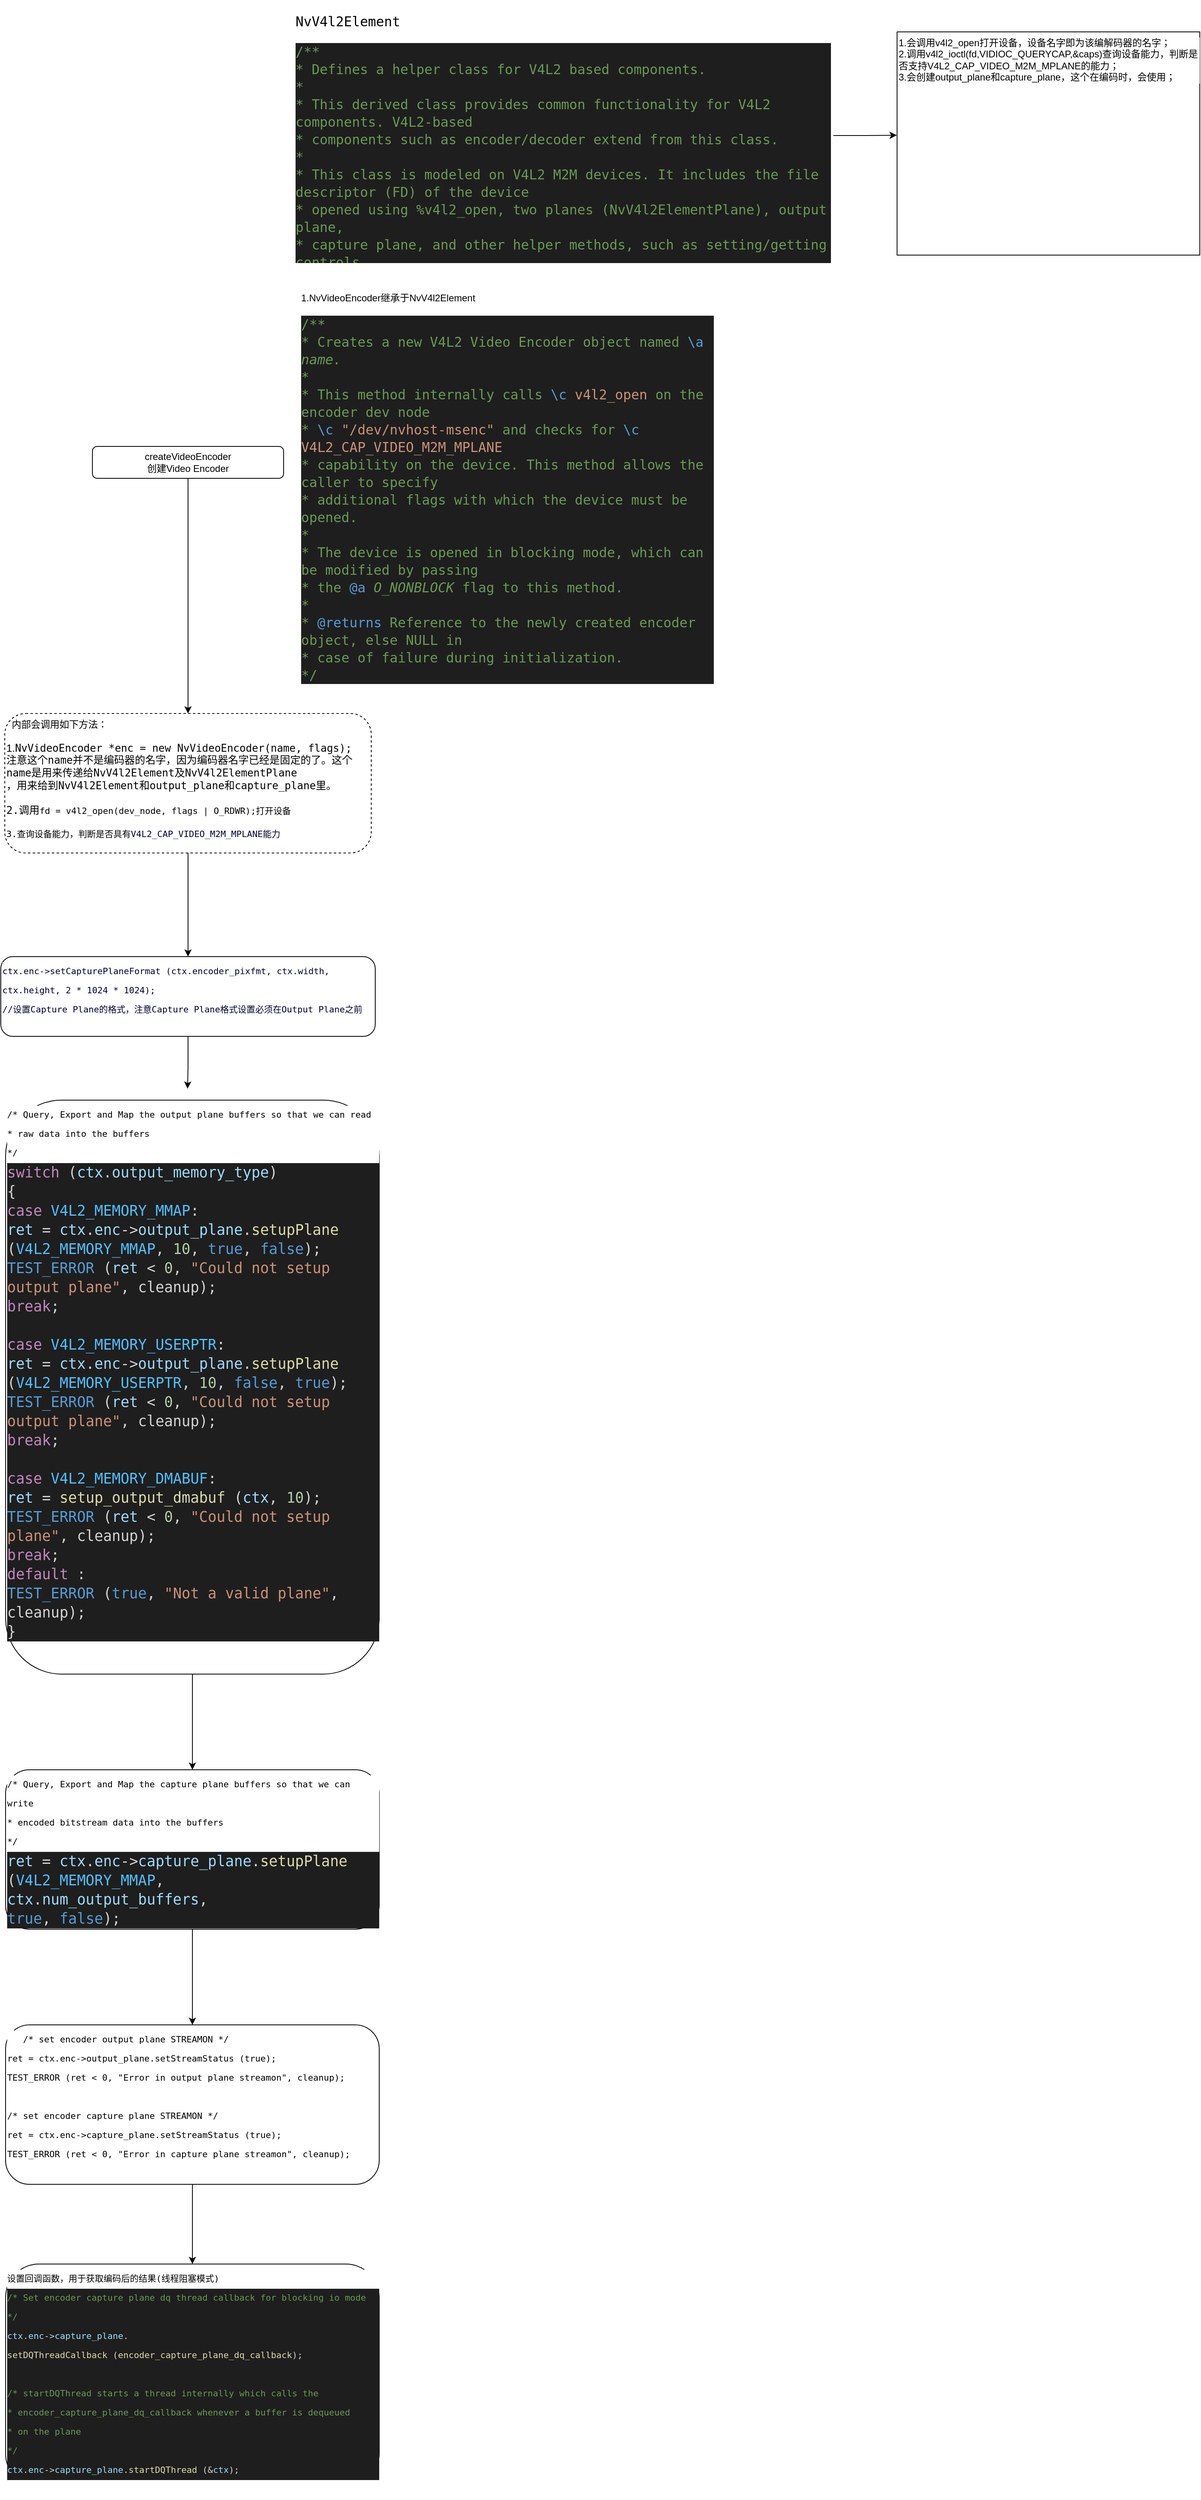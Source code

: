 <mxfile version="20.0.4" type="github">
  <diagram id="h0UbLLDwKzwc2ggPvic3" name="nvidia encode">
    <mxGraphModel dx="934" dy="1682" grid="1" gridSize="10" guides="1" tooltips="1" connect="1" arrows="1" fold="1" page="1" pageScale="1" pageWidth="827" pageHeight="1169" math="0" shadow="0">
      <root>
        <mxCell id="0" />
        <mxCell id="1" parent="0" />
        <mxCell id="C5bBJ59nCPVQjy3G_bLI-8" style="edgeStyle=orthogonalEdgeStyle;rounded=0;orthogonalLoop=1;jettySize=auto;html=1;entryX=0.5;entryY=0;entryDx=0;entryDy=0;fontSize=11;fontColor=#000000;" edge="1" parent="1" source="C5bBJ59nCPVQjy3G_bLI-1" target="C5bBJ59nCPVQjy3G_bLI-7">
          <mxGeometry relative="1" as="geometry" />
        </mxCell>
        <mxCell id="C5bBJ59nCPVQjy3G_bLI-1" value="createVideoEncoder&lt;br&gt;创建Video Encoder" style="rounded=1;whiteSpace=wrap;html=1;" vertex="1" parent="1">
          <mxGeometry x="270" y="230" width="240" height="40" as="geometry" />
        </mxCell>
        <mxCell id="C5bBJ59nCPVQjy3G_bLI-2" value="1.NvVideoEncoder继承于NvV4l2Element&lt;br&gt;&lt;br&gt;&lt;div style=&quot;color: rgb(212, 212, 212); background-color: rgb(30, 30, 30); font-family: &amp;quot;Operator Mono&amp;quot;, &amp;quot;Dank Mono&amp;quot;, &amp;quot;Fira Code Light&amp;quot;, &amp;quot;Droid Sans Mono&amp;quot;, &amp;quot;monospace&amp;quot;, monospace; font-size: 16.8px; line-height: 22px;&quot;&gt;&lt;div&gt;&lt;span style=&quot;color: #6a9955;&quot;&gt;/**&lt;/span&gt;&lt;/div&gt;&lt;div&gt;&lt;span style=&quot;color: #6a9955;&quot;&gt;     * Creates a new V4L2 Video Encoder object named &lt;/span&gt;&lt;span style=&quot;color: #569cd6;&quot;&gt;\a&lt;/span&gt;&lt;span style=&quot;color: #6a9955;&quot;&gt; &lt;/span&gt;&lt;span style=&quot;color: #6a9955;font-style: italic;&quot;&gt;name.&lt;/span&gt;&lt;/div&gt;&lt;div&gt;&lt;span style=&quot;color: #6a9955;&quot;&gt;     *&lt;/span&gt;&lt;/div&gt;&lt;div&gt;&lt;span style=&quot;color: #6a9955;&quot;&gt;     * This method internally calls &lt;/span&gt;&lt;span style=&quot;color: #569cd6;&quot;&gt;\c&lt;/span&gt;&lt;span style=&quot;color: #6a9955;&quot;&gt; &lt;/span&gt;&lt;span style=&quot;color: #ce9178;&quot;&gt;v4l2_open&lt;/span&gt;&lt;span style=&quot;color: #6a9955;&quot;&gt; on the encoder dev node&lt;/span&gt;&lt;/div&gt;&lt;div&gt;&lt;span style=&quot;color: #6a9955;&quot;&gt;     * &lt;/span&gt;&lt;span style=&quot;color: #569cd6;&quot;&gt;\c&lt;/span&gt;&lt;span style=&quot;color: #6a9955;&quot;&gt; &lt;/span&gt;&lt;span style=&quot;color: #ce9178;&quot;&gt;&quot;/dev/nvhost-msenc&quot;&lt;/span&gt;&lt;span style=&quot;color: #6a9955;&quot;&gt; and checks for &lt;/span&gt;&lt;span style=&quot;color: #569cd6;&quot;&gt;\c&lt;/span&gt;&lt;span style=&quot;color: #6a9955;&quot;&gt; &lt;/span&gt;&lt;span style=&quot;color: #ce9178;&quot;&gt;V4L2_CAP_VIDEO_M2M_MPLANE&lt;/span&gt;&lt;/div&gt;&lt;div&gt;&lt;span style=&quot;color: #6a9955;&quot;&gt;     * capability on the device. This method allows the caller to specify&lt;/span&gt;&lt;/div&gt;&lt;div&gt;&lt;span style=&quot;color: #6a9955;&quot;&gt;     * additional flags with which the device must be opened.&lt;/span&gt;&lt;/div&gt;&lt;div&gt;&lt;span style=&quot;color: #6a9955;&quot;&gt;     *&lt;/span&gt;&lt;/div&gt;&lt;div&gt;&lt;span style=&quot;color: #6a9955;&quot;&gt;     * The device is opened in blocking mode, which can be modified by passing&lt;/span&gt;&lt;/div&gt;&lt;div&gt;&lt;span style=&quot;color: #6a9955;&quot;&gt;     * the &lt;/span&gt;&lt;span style=&quot;color: #569cd6;&quot;&gt;@a&lt;/span&gt;&lt;span style=&quot;color: #6a9955;&quot;&gt; &lt;/span&gt;&lt;span style=&quot;color: #6a9955;font-style: italic;&quot;&gt;O_NONBLOCK&lt;/span&gt;&lt;span style=&quot;color: #6a9955;&quot;&gt; flag to this method.&lt;/span&gt;&lt;/div&gt;&lt;div&gt;&lt;span style=&quot;color: #6a9955;&quot;&gt;     *&lt;/span&gt;&lt;/div&gt;&lt;div&gt;&lt;span style=&quot;color: #6a9955;&quot;&gt;     * &lt;/span&gt;&lt;span style=&quot;color: #569cd6;&quot;&gt;@returns&lt;/span&gt;&lt;span style=&quot;color: #6a9955;&quot;&gt; Reference to the newly created encoder object, else NULL in&lt;/span&gt;&lt;/div&gt;&lt;div&gt;&lt;span style=&quot;color: #6a9955;&quot;&gt;     *          case of failure during initialization.&lt;/span&gt;&lt;/div&gt;&lt;div&gt;&lt;span style=&quot;color: #6a9955;&quot;&gt;     */&lt;/span&gt;&lt;/div&gt;&lt;/div&gt;" style="text;html=1;strokeColor=none;fillColor=none;align=left;verticalAlign=top;whiteSpace=wrap;rounded=0;" vertex="1" parent="1">
          <mxGeometry x="530" y="30" width="520" height="440" as="geometry" />
        </mxCell>
        <mxCell id="C5bBJ59nCPVQjy3G_bLI-5" style="edgeStyle=orthogonalEdgeStyle;rounded=0;orthogonalLoop=1;jettySize=auto;html=1;exitX=1;exitY=0.5;exitDx=0;exitDy=0;entryX=-0.001;entryY=0.381;entryDx=0;entryDy=0;entryPerimeter=0;fontColor=#000000;" edge="1" parent="1" source="C5bBJ59nCPVQjy3G_bLI-3">
          <mxGeometry relative="1" as="geometry">
            <mxPoint x="1279.62" y="-160.32" as="targetPoint" />
          </mxGeometry>
        </mxCell>
        <mxCell id="C5bBJ59nCPVQjy3G_bLI-3" value="&lt;h1&gt;&lt;div style=&quot;font-family: &amp;quot;Operator Mono&amp;quot;, &amp;quot;Dank Mono&amp;quot;, &amp;quot;Fira Code Light&amp;quot;, &amp;quot;Droid Sans Mono&amp;quot;, &amp;quot;monospace&amp;quot;, monospace; font-weight: normal; font-size: 16.8px; line-height: 22px;&quot;&gt;&lt;span style=&quot;background-color: rgb(255, 255, 255);&quot;&gt;NvV4l2Element&lt;/span&gt;&lt;/div&gt;&lt;/h1&gt;&lt;div style=&quot;color: rgb(212, 212, 212); background-color: rgb(30, 30, 30); font-family: &amp;quot;Operator Mono&amp;quot;, &amp;quot;Dank Mono&amp;quot;, &amp;quot;Fira Code Light&amp;quot;, &amp;quot;Droid Sans Mono&amp;quot;, &amp;quot;monospace&amp;quot;, monospace; font-size: 16.8px; line-height: 22px;&quot;&gt;&lt;div&gt;&lt;span style=&quot;color: #6a9955;&quot;&gt;/**&lt;/span&gt;&lt;/div&gt;&lt;div&gt;&lt;span style=&quot;color: #6a9955;&quot;&gt; * Defines a helper class for V4L2 based components.&lt;/span&gt;&lt;/div&gt;&lt;div&gt;&lt;span style=&quot;color: #6a9955;&quot;&gt; *&lt;/span&gt;&lt;/div&gt;&lt;div&gt;&lt;span style=&quot;color: #6a9955;&quot;&gt; * This derived class provides common functionality for V4L2 components. V4L2-based&lt;/span&gt;&lt;/div&gt;&lt;div&gt;&lt;span style=&quot;color: #6a9955;&quot;&gt; * components such as encoder/decoder extend from this class.&lt;/span&gt;&lt;/div&gt;&lt;div&gt;&lt;span style=&quot;color: #6a9955;&quot;&gt; *&lt;/span&gt;&lt;/div&gt;&lt;div&gt;&lt;span style=&quot;color: #6a9955;&quot;&gt; * This class is modeled on V4L2 M2M devices. It includes the file descriptor (FD) of the device&lt;/span&gt;&lt;/div&gt;&lt;div&gt;&lt;span style=&quot;color: #6a9955;&quot;&gt; * opened using %v4l2_open, two planes (NvV4l2ElementPlane), output plane,&lt;/span&gt;&lt;/div&gt;&lt;div&gt;&lt;span style=&quot;color: #6a9955;&quot;&gt; * capture plane, and other helper methods, such as setting/getting controls,&lt;/span&gt;&lt;/div&gt;&lt;div&gt;&lt;span style=&quot;color: #6a9955;&quot;&gt; * subscribing/dequeueing events, etc.&lt;/span&gt;&lt;/div&gt;&lt;div&gt;&lt;span style=&quot;color: #6a9955;&quot;&gt; */&lt;/span&gt;&lt;/div&gt;&lt;/div&gt;" style="text;html=1;strokeColor=none;fillColor=none;spacing=5;spacingTop=-20;whiteSpace=wrap;overflow=hidden;rounded=0;" vertex="1" parent="1">
          <mxGeometry x="520" y="-320" width="680" height="320" as="geometry" />
        </mxCell>
        <mxCell id="C5bBJ59nCPVQjy3G_bLI-6" value="1.会调用v4l2_open打开设备，设备名字即为该编解码器的名字；&lt;br&gt;2.调用v4l2_ioctl(fd,VIDIOC_QUERYCAP,&amp;amp;caps)查询设备能力，判断是否支持V4L2_CAP_VIDEO_M2M_MPLANE的能力；&lt;br&gt;3.会创建output_plane和capture_plane，这个在编码时，会使用；" style="rounded=0;whiteSpace=wrap;html=1;labelBackgroundColor=#FFFFFF;fontColor=#000000;align=left;verticalAlign=top;" vertex="1" parent="1">
          <mxGeometry x="1280" y="-290" width="380" height="280" as="geometry" />
        </mxCell>
        <mxCell id="C5bBJ59nCPVQjy3G_bLI-12" style="edgeStyle=orthogonalEdgeStyle;rounded=0;orthogonalLoop=1;jettySize=auto;html=1;entryX=0.5;entryY=0;entryDx=0;entryDy=0;fontSize=11;fontColor=#000033;" edge="1" parent="1" source="C5bBJ59nCPVQjy3G_bLI-7" target="C5bBJ59nCPVQjy3G_bLI-9">
          <mxGeometry relative="1" as="geometry" />
        </mxCell>
        <mxCell id="C5bBJ59nCPVQjy3G_bLI-7" value="&lt;span style=&quot;white-space: pre;&quot;&gt;	&lt;/span&gt;&lt;span style=&quot;white-space: pre;&quot;&gt;	&lt;/span&gt;内部会调用如下方法：&lt;br&gt;&lt;br&gt;&lt;span style=&quot;background-color: rgb(255, 255, 255); font-size: 13px;&quot;&gt;1.&lt;span style=&quot;font-family: &amp;quot;Operator Mono&amp;quot;, &amp;quot;Dank Mono&amp;quot;, &amp;quot;Fira Code Light&amp;quot;, &amp;quot;Droid Sans Mono&amp;quot;, &amp;quot;monospace&amp;quot;, monospace;&quot;&gt;NvVideoEncoder&lt;/span&gt;&lt;span style=&quot;font-family: &amp;quot;Operator Mono&amp;quot;, &amp;quot;Dank Mono&amp;quot;, &amp;quot;Fira Code Light&amp;quot;, &amp;quot;Droid Sans Mono&amp;quot;, &amp;quot;monospace&amp;quot;, monospace;&quot;&gt; *&lt;/span&gt;&lt;span style=&quot;font-family: &amp;quot;Operator Mono&amp;quot;, &amp;quot;Dank Mono&amp;quot;, &amp;quot;Fira Code Light&amp;quot;, &amp;quot;Droid Sans Mono&amp;quot;, &amp;quot;monospace&amp;quot;, monospace;&quot;&gt;enc&lt;/span&gt;&lt;span style=&quot;font-family: &amp;quot;Operator Mono&amp;quot;, &amp;quot;Dank Mono&amp;quot;, &amp;quot;Fira Code Light&amp;quot;, &amp;quot;Droid Sans Mono&amp;quot;, &amp;quot;monospace&amp;quot;, monospace;&quot;&gt; = &lt;/span&gt;&lt;span style=&quot;font-family: &amp;quot;Operator Mono&amp;quot;, &amp;quot;Dank Mono&amp;quot;, &amp;quot;Fira Code Light&amp;quot;, &amp;quot;Droid Sans Mono&amp;quot;, &amp;quot;monospace&amp;quot;, monospace;&quot;&gt;new&lt;/span&gt;&lt;span style=&quot;font-family: &amp;quot;Operator Mono&amp;quot;, &amp;quot;Dank Mono&amp;quot;, &amp;quot;Fira Code Light&amp;quot;, &amp;quot;Droid Sans Mono&amp;quot;, &amp;quot;monospace&amp;quot;, monospace;&quot;&gt; &lt;/span&gt;&lt;span style=&quot;font-family: &amp;quot;Operator Mono&amp;quot;, &amp;quot;Dank Mono&amp;quot;, &amp;quot;Fira Code Light&amp;quot;, &amp;quot;Droid Sans Mono&amp;quot;, &amp;quot;monospace&amp;quot;, monospace;&quot;&gt;NvVideoEncoder&lt;/span&gt;&lt;span style=&quot;font-family: &amp;quot;Operator Mono&amp;quot;, &amp;quot;Dank Mono&amp;quot;, &amp;quot;Fira Code Light&amp;quot;, &amp;quot;Droid Sans Mono&amp;quot;, &amp;quot;monospace&amp;quot;, monospace;&quot;&gt;(&lt;/span&gt;&lt;span style=&quot;font-family: &amp;quot;Operator Mono&amp;quot;, &amp;quot;Dank Mono&amp;quot;, &amp;quot;Fira Code Light&amp;quot;, &amp;quot;Droid Sans Mono&amp;quot;, &amp;quot;monospace&amp;quot;, monospace;&quot;&gt;name&lt;/span&gt;&lt;span style=&quot;font-family: &amp;quot;Operator Mono&amp;quot;, &amp;quot;Dank Mono&amp;quot;, &amp;quot;Fira Code Light&amp;quot;, &amp;quot;Droid Sans Mono&amp;quot;, &amp;quot;monospace&amp;quot;, monospace;&quot;&gt;, &lt;/span&gt;&lt;span style=&quot;font-family: &amp;quot;Operator Mono&amp;quot;, &amp;quot;Dank Mono&amp;quot;, &amp;quot;Fira Code Light&amp;quot;, &amp;quot;Droid Sans Mono&amp;quot;, &amp;quot;monospace&amp;quot;, monospace;&quot;&gt;flags&lt;/span&gt;&lt;span style=&quot;font-family: &amp;quot;Operator Mono&amp;quot;, &amp;quot;Dank Mono&amp;quot;, &amp;quot;Fira Code Light&amp;quot;, &amp;quot;Droid Sans Mono&amp;quot;, &amp;quot;monospace&amp;quot;, monospace;&quot;&gt;);&lt;br&gt;注意这个name并不是编码器的名字，因为编码器名字已经是固定的了。这个name是用来传递给NvV4l2Element及&lt;/span&gt;&lt;/span&gt;&lt;span style=&quot;font-family: &amp;quot;Operator Mono&amp;quot;, &amp;quot;Dank Mono&amp;quot;, &amp;quot;Fira Code Light&amp;quot;, &amp;quot;Droid Sans Mono&amp;quot;, &amp;quot;monospace&amp;quot;, monospace; font-size: 13px; background-color: rgb(255, 255, 255);&quot;&gt;NvV4l2ElementPlane&lt;/span&gt;&lt;span style=&quot;background-color: rgb(255, 255, 255); font-size: 13px;&quot;&gt;&lt;span style=&quot;font-family: &amp;quot;Operator Mono&amp;quot;, &amp;quot;Dank Mono&amp;quot;, &amp;quot;Fira Code Light&amp;quot;, &amp;quot;Droid Sans Mono&amp;quot;, &amp;quot;monospace&amp;quot;, monospace;&quot;&gt;&lt;br&gt;，用来给到NvV4l2Element和output_plane和capture_plane里。&lt;br&gt;&lt;br&gt;2.调用&lt;/span&gt;&lt;/span&gt;&lt;font style=&quot;font-size: 11px;&quot;&gt;&lt;span style=&quot;font-family: &amp;quot;Operator Mono&amp;quot;, &amp;quot;Dank Mono&amp;quot;, &amp;quot;Fira Code Light&amp;quot;, &amp;quot;Droid Sans Mono&amp;quot;, &amp;quot;monospace&amp;quot;, monospace; font-size: 11px;&quot;&gt;fd&lt;/span&gt;&lt;span style=&quot;font-family: &amp;quot;Operator Mono&amp;quot;, &amp;quot;Dank Mono&amp;quot;, &amp;quot;Fira Code Light&amp;quot;, &amp;quot;Droid Sans Mono&amp;quot;, &amp;quot;monospace&amp;quot;, monospace; font-size: 11px;&quot;&gt; = &lt;/span&gt;&lt;span style=&quot;font-family: &amp;quot;Operator Mono&amp;quot;, &amp;quot;Dank Mono&amp;quot;, &amp;quot;Fira Code Light&amp;quot;, &amp;quot;Droid Sans Mono&amp;quot;, &amp;quot;monospace&amp;quot;, monospace; font-size: 11px;&quot;&gt;v4l2_open&lt;/span&gt;&lt;span style=&quot;font-family: &amp;quot;Operator Mono&amp;quot;, &amp;quot;Dank Mono&amp;quot;, &amp;quot;Fira Code Light&amp;quot;, &amp;quot;Droid Sans Mono&amp;quot;, &amp;quot;monospace&amp;quot;, monospace; font-size: 11px;&quot;&gt;(&lt;/span&gt;&lt;span style=&quot;font-family: &amp;quot;Operator Mono&amp;quot;, &amp;quot;Dank Mono&amp;quot;, &amp;quot;Fira Code Light&amp;quot;, &amp;quot;Droid Sans Mono&amp;quot;, &amp;quot;monospace&amp;quot;, monospace; font-size: 11px;&quot;&gt;dev_node&lt;/span&gt;&lt;span style=&quot;font-family: &amp;quot;Operator Mono&amp;quot;, &amp;quot;Dank Mono&amp;quot;, &amp;quot;Fira Code Light&amp;quot;, &amp;quot;Droid Sans Mono&amp;quot;, &amp;quot;monospace&amp;quot;, monospace; font-size: 11px;&quot;&gt;, &lt;/span&gt;&lt;span style=&quot;font-family: &amp;quot;Operator Mono&amp;quot;, &amp;quot;Dank Mono&amp;quot;, &amp;quot;Fira Code Light&amp;quot;, &amp;quot;Droid Sans Mono&amp;quot;, &amp;quot;monospace&amp;quot;, monospace; font-size: 11px;&quot;&gt;flags&lt;/span&gt;&lt;span style=&quot;font-family: &amp;quot;Operator Mono&amp;quot;, &amp;quot;Dank Mono&amp;quot;, &amp;quot;Fira Code Light&amp;quot;, &amp;quot;Droid Sans Mono&amp;quot;, &amp;quot;monospace&amp;quot;, monospace; font-size: 11px;&quot;&gt; | &lt;/span&gt;&lt;span style=&quot;font-family: &amp;quot;Operator Mono&amp;quot;, &amp;quot;Dank Mono&amp;quot;, &amp;quot;Fira Code Light&amp;quot;, &amp;quot;Droid Sans Mono&amp;quot;, &amp;quot;monospace&amp;quot;, monospace; font-size: 11px;&quot;&gt;O_RDWR&lt;/span&gt;&lt;span style=&quot;font-family: &amp;quot;Operator Mono&amp;quot;, &amp;quot;Dank Mono&amp;quot;, &amp;quot;Fira Code Light&amp;quot;, &amp;quot;Droid Sans Mono&amp;quot;, &amp;quot;monospace&amp;quot;, monospace; font-size: 11px;&quot;&gt;);打开设备&lt;br&gt;&lt;br&gt;3.查询设备能力，判断是否具有&lt;/span&gt;&lt;/font&gt;&lt;span style=&quot;font-family: &amp;quot;Operator Mono&amp;quot;, &amp;quot;Dank Mono&amp;quot;, &amp;quot;Fira Code Light&amp;quot;, &amp;quot;Droid Sans Mono&amp;quot;, &amp;quot;monospace&amp;quot;, monospace; background-color: rgb(255, 255, 255);&quot;&gt;&lt;font style=&quot;font-size: 11px;&quot; color=&quot;#000033&quot;&gt;V4L2_CAP_VIDEO_M2M_MPLANE能力&lt;br&gt;&lt;br&gt;&lt;/font&gt;&lt;/span&gt;" style="rounded=1;whiteSpace=wrap;html=1;align=left;verticalAlign=top;dashed=1;" vertex="1" parent="1">
          <mxGeometry x="160" y="565" width="460" height="175" as="geometry" />
        </mxCell>
        <mxCell id="C5bBJ59nCPVQjy3G_bLI-14" style="edgeStyle=orthogonalEdgeStyle;rounded=0;orthogonalLoop=1;jettySize=auto;html=1;entryX=0.487;entryY=-0.02;entryDx=0;entryDy=0;entryPerimeter=0;fontSize=11;fontColor=#000033;" edge="1" parent="1" source="C5bBJ59nCPVQjy3G_bLI-9" target="C5bBJ59nCPVQjy3G_bLI-13">
          <mxGeometry relative="1" as="geometry" />
        </mxCell>
        <mxCell id="C5bBJ59nCPVQjy3G_bLI-9" value="&lt;div style=&quot;font-family: &amp;quot;Operator Mono&amp;quot;, &amp;quot;Dank Mono&amp;quot;, &amp;quot;Fira Code Light&amp;quot;, &amp;quot;Droid Sans Mono&amp;quot;, &amp;quot;monospace&amp;quot;, monospace; line-height: 24px; font-size: 11px;&quot;&gt;&lt;div style=&quot;font-size: 11px;&quot;&gt;ctx.enc-&amp;gt;setCapturePlaneFormat (ctx.encoder_pixfmt, ctx.width,&lt;/div&gt;&lt;div style=&quot;font-size: 11px;&quot;&gt;                                         ctx.height, 2 * 1024 * 1024);&lt;/div&gt;&lt;div style=&quot;font-size: 11px;&quot;&gt;//设置Capture Plane的格式，注意Capture Plane格式设置必须在Output Plane之前&lt;/div&gt;&lt;/div&gt;" style="rounded=1;whiteSpace=wrap;html=1;labelBackgroundColor=#FFFFFF;fontSize=11;fontColor=#000033;align=left;verticalAlign=top;" vertex="1" parent="1">
          <mxGeometry x="155" y="870" width="470" height="100" as="geometry" />
        </mxCell>
        <mxCell id="C5bBJ59nCPVQjy3G_bLI-17" style="edgeStyle=orthogonalEdgeStyle;rounded=0;orthogonalLoop=1;jettySize=auto;html=1;entryX=0.5;entryY=0;entryDx=0;entryDy=0;fontSize=11;fontColor=#000000;" edge="1" parent="1" source="C5bBJ59nCPVQjy3G_bLI-13" target="C5bBJ59nCPVQjy3G_bLI-16">
          <mxGeometry relative="1" as="geometry" />
        </mxCell>
        <mxCell id="C5bBJ59nCPVQjy3G_bLI-13" value="&lt;div style=&quot;font-family: &amp;quot;Operator Mono&amp;quot;, &amp;quot;Dank Mono&amp;quot;, &amp;quot;Fira Code Light&amp;quot;, &amp;quot;Droid Sans Mono&amp;quot;, &amp;quot;monospace&amp;quot;, monospace; line-height: 24px; font-size: 11px;&quot;&gt;&lt;div style=&quot;font-size: 11px;&quot;&gt;&lt;div style=&quot;line-height: 24px; font-size: 11px;&quot;&gt;&lt;div style=&quot;font-size: 11px;&quot;&gt;&lt;span style=&quot;background-color: rgb(255, 255, 255); font-size: 11px;&quot;&gt;&lt;font style=&quot;font-size: 11px;&quot; color=&quot;#000000&quot;&gt; /* Query, Export and Map the output plane buffers so that we can read&lt;/font&gt;&lt;/span&gt;&lt;/div&gt;&lt;div style=&quot;font-size: 11px;&quot;&gt;&lt;span style=&quot;background-color: rgb(255, 255, 255); font-size: 11px;&quot;&gt;&lt;font style=&quot;font-size: 11px;&quot; color=&quot;#000000&quot;&gt;     * raw data into the buffers&lt;/font&gt;&lt;/span&gt;&lt;/div&gt;&lt;div style=&quot;font-size: 11px;&quot;&gt;&lt;span style=&quot;background-color: rgb(255, 255, 255); font-size: 11px;&quot;&gt;&lt;font style=&quot;font-size: 11px;&quot; color=&quot;#000000&quot;&gt;     */&lt;/font&gt;&lt;/span&gt;&lt;/div&gt;&lt;div style=&quot;font-size: 11px;&quot;&gt;&lt;div style=&quot;color: rgb(212, 212, 212); background-color: rgb(30, 30, 30); font-size: 18.2px; line-height: 24px;&quot;&gt;&lt;div&gt;&lt;span style=&quot;color: #c586c0;&quot;&gt;switch&lt;/span&gt; (&lt;span style=&quot;color: #9cdcfe;&quot;&gt;ctx&lt;/span&gt;.&lt;span style=&quot;color: #9cdcfe;&quot;&gt;output_memory_type&lt;/span&gt;)&lt;/div&gt;&lt;div&gt;    {&lt;/div&gt;&lt;div&gt;        &lt;span style=&quot;color: #c586c0;&quot;&gt;case&lt;/span&gt; &lt;span style=&quot;color: #4fc1ff;&quot;&gt;V4L2_MEMORY_MMAP&lt;/span&gt;:&lt;/div&gt;&lt;div&gt;            &lt;span style=&quot;color: #9cdcfe;&quot;&gt;ret&lt;/span&gt; = &lt;span style=&quot;color: #9cdcfe;&quot;&gt;ctx&lt;/span&gt;.&lt;span style=&quot;color: #9cdcfe;&quot;&gt;enc&lt;/span&gt;-&amp;gt;&lt;span style=&quot;color: #9cdcfe;&quot;&gt;output_plane&lt;/span&gt;.&lt;span style=&quot;color: #dcdcaa;&quot;&gt;setupPlane&lt;/span&gt; (&lt;span style=&quot;color: #4fc1ff;&quot;&gt;V4L2_MEMORY_MMAP&lt;/span&gt;, &lt;span style=&quot;color: #b5cea8;&quot;&gt;10&lt;/span&gt;, &lt;span style=&quot;color: #569cd6;&quot;&gt;true&lt;/span&gt;, &lt;span style=&quot;color: #569cd6;&quot;&gt;false&lt;/span&gt;);&lt;/div&gt;&lt;div&gt;            &lt;span style=&quot;color: #569cd6;&quot;&gt;TEST_ERROR&lt;/span&gt; (&lt;span style=&quot;color: #9cdcfe;&quot;&gt;ret&lt;/span&gt; &amp;lt; &lt;span style=&quot;color: #b5cea8;&quot;&gt;0&lt;/span&gt;, &lt;span style=&quot;color: #ce9178;&quot;&gt;&quot;Could not setup output plane&quot;&lt;/span&gt;, cleanup);&lt;/div&gt;&lt;div&gt;            &lt;span style=&quot;color: #c586c0;&quot;&gt;break&lt;/span&gt;;&lt;/div&gt;&lt;br&gt;&lt;div&gt;        &lt;span style=&quot;color: #c586c0;&quot;&gt;case&lt;/span&gt; &lt;span style=&quot;color: #4fc1ff;&quot;&gt;V4L2_MEMORY_USERPTR&lt;/span&gt;:&lt;/div&gt;&lt;div&gt;            &lt;span style=&quot;color: #9cdcfe;&quot;&gt;ret&lt;/span&gt; = &lt;span style=&quot;color: #9cdcfe;&quot;&gt;ctx&lt;/span&gt;.&lt;span style=&quot;color: #9cdcfe;&quot;&gt;enc&lt;/span&gt;-&amp;gt;&lt;span style=&quot;color: #9cdcfe;&quot;&gt;output_plane&lt;/span&gt;.&lt;span style=&quot;color: #dcdcaa;&quot;&gt;setupPlane&lt;/span&gt; (&lt;span style=&quot;color: #4fc1ff;&quot;&gt;V4L2_MEMORY_USERPTR&lt;/span&gt;, &lt;span style=&quot;color: #b5cea8;&quot;&gt;10&lt;/span&gt;, &lt;span style=&quot;color: #569cd6;&quot;&gt;false&lt;/span&gt;, &lt;span style=&quot;color: #569cd6;&quot;&gt;true&lt;/span&gt;);&lt;/div&gt;&lt;div&gt;            &lt;span style=&quot;color: #569cd6;&quot;&gt;TEST_ERROR&lt;/span&gt; (&lt;span style=&quot;color: #9cdcfe;&quot;&gt;ret&lt;/span&gt; &amp;lt; &lt;span style=&quot;color: #b5cea8;&quot;&gt;0&lt;/span&gt;, &lt;span style=&quot;color: #ce9178;&quot;&gt;&quot;Could not setup output plane&quot;&lt;/span&gt;, cleanup);&lt;/div&gt;&lt;div&gt;            &lt;span style=&quot;color: #c586c0;&quot;&gt;break&lt;/span&gt;;&lt;/div&gt;&lt;br&gt;&lt;div&gt;        &lt;span style=&quot;color: #c586c0;&quot;&gt;case&lt;/span&gt; &lt;span style=&quot;color: #4fc1ff;&quot;&gt;V4L2_MEMORY_DMABUF&lt;/span&gt;:&lt;/div&gt;&lt;div&gt;            &lt;span style=&quot;color: #9cdcfe;&quot;&gt;ret&lt;/span&gt; = &lt;span style=&quot;color: #dcdcaa;&quot;&gt;setup_output_dmabuf&lt;/span&gt; (&lt;span style=&quot;color: #9cdcfe;&quot;&gt;ctx&lt;/span&gt;, &lt;span style=&quot;color: #b5cea8;&quot;&gt;10&lt;/span&gt;);&lt;/div&gt;&lt;div&gt;            &lt;span style=&quot;color: #569cd6;&quot;&gt;TEST_ERROR&lt;/span&gt; (&lt;span style=&quot;color: #9cdcfe;&quot;&gt;ret&lt;/span&gt; &amp;lt; &lt;span style=&quot;color: #b5cea8;&quot;&gt;0&lt;/span&gt;, &lt;span style=&quot;color: #ce9178;&quot;&gt;&quot;Could not setup plane&quot;&lt;/span&gt;, cleanup);&lt;/div&gt;&lt;div&gt;            &lt;span style=&quot;color: #c586c0;&quot;&gt;break&lt;/span&gt;;&lt;/div&gt;&lt;div&gt;        &lt;span style=&quot;color: #c586c0;&quot;&gt;default&lt;/span&gt; :&lt;/div&gt;&lt;div&gt;            &lt;span style=&quot;color: #569cd6;&quot;&gt;TEST_ERROR&lt;/span&gt; (&lt;span style=&quot;color: #569cd6;&quot;&gt;true&lt;/span&gt;, &lt;span style=&quot;color: #ce9178;&quot;&gt;&quot;Not a valid plane&quot;&lt;/span&gt;, cleanup);&lt;/div&gt;&lt;div&gt;    }&lt;/div&gt;&lt;/div&gt;&lt;/div&gt;&lt;/div&gt;&lt;/div&gt;&lt;/div&gt;" style="rounded=1;whiteSpace=wrap;html=1;labelBackgroundColor=#FFFFFF;fontSize=11;fontColor=#000033;align=left;verticalAlign=top;" vertex="1" parent="1">
          <mxGeometry x="161" y="1050" width="469" height="720" as="geometry" />
        </mxCell>
        <mxCell id="C5bBJ59nCPVQjy3G_bLI-19" style="edgeStyle=orthogonalEdgeStyle;rounded=0;orthogonalLoop=1;jettySize=auto;html=1;entryX=0.5;entryY=0;entryDx=0;entryDy=0;fontSize=11;fontColor=#000000;" edge="1" parent="1" source="C5bBJ59nCPVQjy3G_bLI-16" target="C5bBJ59nCPVQjy3G_bLI-18">
          <mxGeometry relative="1" as="geometry" />
        </mxCell>
        <mxCell id="C5bBJ59nCPVQjy3G_bLI-16" value="&lt;div style=&quot;font-family: &amp;quot;Operator Mono&amp;quot;, &amp;quot;Dank Mono&amp;quot;, &amp;quot;Fira Code Light&amp;quot;, &amp;quot;Droid Sans Mono&amp;quot;, &amp;quot;monospace&amp;quot;, monospace; line-height: 24px; font-size: 11px;&quot;&gt;&lt;div style=&quot;font-size: 11px;&quot;&gt;&lt;div style=&quot;line-height: 24px; font-size: 11px;&quot;&gt;&lt;div style=&quot;line-height: 24px; font-size: 11px;&quot;&gt;&lt;div style=&quot;font-size: 11px;&quot;&gt;&lt;span style=&quot;background-color: rgb(255, 255, 255); font-size: 11px;&quot;&gt;&lt;font style=&quot;font-size: 11px;&quot; color=&quot;#000000&quot;&gt;/* Query, Export and Map the capture plane buffers so that we can write&lt;/font&gt;&lt;/span&gt;&lt;/div&gt;&lt;div style=&quot;font-size: 11px;&quot;&gt;&lt;span style=&quot;background-color: rgb(255, 255, 255); font-size: 11px;&quot;&gt;&lt;font style=&quot;font-size: 11px;&quot; color=&quot;#000000&quot;&gt;     * encoded bitstream data into the buffers&lt;/font&gt;&lt;/span&gt;&lt;/div&gt;&lt;/div&gt;&lt;div style=&quot;font-size: 11px;&quot;&gt;&lt;span style=&quot;background-color: rgb(255, 255, 255); font-size: 11px;&quot;&gt;&lt;font style=&quot;font-size: 11px;&quot; color=&quot;#000000&quot;&gt;     */&lt;/font&gt;&lt;/span&gt;&lt;/div&gt;&lt;div style=&quot;font-size: 11px;&quot;&gt;&lt;div style=&quot;color: rgb(212, 212, 212); background-color: rgb(30, 30, 30); font-size: 18.2px; line-height: 24px;&quot;&gt;&lt;div&gt;  &lt;span style=&quot;color: #9cdcfe;&quot;&gt;ret&lt;/span&gt; = &lt;span style=&quot;color: #9cdcfe;&quot;&gt;ctx&lt;/span&gt;.&lt;span style=&quot;color: #9cdcfe;&quot;&gt;enc&lt;/span&gt;-&amp;gt;&lt;span style=&quot;color: #9cdcfe;&quot;&gt;capture_plane&lt;/span&gt;.&lt;span style=&quot;color: #dcdcaa;&quot;&gt;setupPlane&lt;/span&gt; (&lt;span style=&quot;color: #4fc1ff;&quot;&gt;V4L2_MEMORY_MMAP&lt;/span&gt;,&lt;/div&gt;&lt;div&gt;                                            &lt;span style=&quot;color: #9cdcfe;&quot;&gt;ctx&lt;/span&gt;.&lt;span style=&quot;color: #9cdcfe;&quot;&gt;num_output_buffers&lt;/span&gt;,&lt;/div&gt;&lt;div&gt;                                            &lt;span style=&quot;color: #569cd6;&quot;&gt;true&lt;/span&gt;, &lt;span style=&quot;color: #569cd6;&quot;&gt;false&lt;/span&gt;);&lt;/div&gt;&lt;/div&gt;&lt;/div&gt;&lt;/div&gt;&lt;/div&gt;&lt;/div&gt;" style="rounded=1;whiteSpace=wrap;html=1;labelBackgroundColor=#FFFFFF;fontSize=11;fontColor=#000033;align=left;verticalAlign=top;" vertex="1" parent="1">
          <mxGeometry x="161" y="1890" width="469" height="200" as="geometry" />
        </mxCell>
        <mxCell id="C5bBJ59nCPVQjy3G_bLI-21" style="edgeStyle=orthogonalEdgeStyle;rounded=0;orthogonalLoop=1;jettySize=auto;html=1;entryX=0.5;entryY=0;entryDx=0;entryDy=0;fontSize=11;fontColor=#000000;" edge="1" parent="1" source="C5bBJ59nCPVQjy3G_bLI-18" target="C5bBJ59nCPVQjy3G_bLI-20">
          <mxGeometry relative="1" as="geometry" />
        </mxCell>
        <mxCell id="C5bBJ59nCPVQjy3G_bLI-18" value="&lt;div style=&quot;font-family: &amp;quot;Operator Mono&amp;quot;, &amp;quot;Dank Mono&amp;quot;, &amp;quot;Fira Code Light&amp;quot;, &amp;quot;Droid Sans Mono&amp;quot;, &amp;quot;monospace&amp;quot;, monospace; line-height: 24px; font-size: 11px;&quot;&gt;&lt;div style=&quot;font-size: 11px;&quot;&gt;&lt;div style=&quot;line-height: 24px; font-size: 11px;&quot;&gt;&lt;div style=&quot;line-height: 24px; font-size: 11px;&quot;&gt;&lt;div style=&quot;font-size: 11px;&quot;&gt;&lt;span style=&quot;background-color: rgb(255, 255, 255); font-size: 11px;&quot;&gt;&lt;font style=&quot;font-size: 11px;&quot; color=&quot;#000000&quot;&gt;&amp;nbsp; &amp;nbsp;&lt;span style=&quot;font-size: 11px;&quot;&gt;/* set encoder output plane STREAMON */&lt;/span&gt;&lt;/font&gt;&lt;/span&gt;&lt;/div&gt;&lt;div style=&quot;line-height: 24px; font-size: 11px;&quot;&gt;&lt;div style=&quot;font-size: 11px;&quot;&gt;&lt;span style=&quot;background-color: rgb(255, 255, 255); font-size: 11px;&quot;&gt;&lt;font style=&quot;font-size: 11px;&quot; color=&quot;#000000&quot;&gt;    ret = ctx.enc-&amp;gt;output_plane.setStreamStatus (true);&lt;/font&gt;&lt;/span&gt;&lt;/div&gt;&lt;div style=&quot;font-size: 11px;&quot;&gt;&lt;span style=&quot;background-color: rgb(255, 255, 255); font-size: 11px;&quot;&gt;&lt;font style=&quot;font-size: 11px;&quot; color=&quot;#000000&quot;&gt;    TEST_ERROR (ret &amp;lt; 0, &quot;Error in output plane streamon&quot;, cleanup);&lt;/font&gt;&lt;/span&gt;&lt;/div&gt;&lt;span style=&quot;background-color: rgb(255, 255, 255); font-size: 11px;&quot;&gt;&lt;font style=&quot;font-size: 11px;&quot; color=&quot;#000000&quot;&gt;&lt;br style=&quot;font-size: 11px;&quot;&gt;&lt;/font&gt;&lt;/span&gt;&lt;div style=&quot;font-size: 11px;&quot;&gt;&lt;span style=&quot;background-color: rgb(255, 255, 255); font-size: 11px;&quot;&gt;&lt;font style=&quot;font-size: 11px;&quot; color=&quot;#000000&quot;&gt;    /* set encoder capture plane STREAMON */&lt;/font&gt;&lt;/span&gt;&lt;/div&gt;&lt;div style=&quot;font-size: 11px;&quot;&gt;&lt;span style=&quot;background-color: rgb(255, 255, 255); font-size: 11px;&quot;&gt;&lt;font style=&quot;font-size: 11px;&quot; color=&quot;#000000&quot;&gt;    ret = ctx.enc-&amp;gt;capture_plane.setStreamStatus (true);&lt;/font&gt;&lt;/span&gt;&lt;/div&gt;&lt;div style=&quot;font-size: 11px;&quot;&gt;    &lt;span style=&quot;background-color: rgb(255, 255, 255); font-size: 11px;&quot;&gt;&lt;font style=&quot;font-size: 11px;&quot; color=&quot;#000000&quot;&gt;TEST_ERROR (ret &amp;lt; 0, &quot;Error in capture plane streamon&quot;, cleanup);&lt;/font&gt;&lt;/span&gt;&lt;/div&gt;&lt;/div&gt;&lt;/div&gt;&lt;/div&gt;&lt;/div&gt;&lt;/div&gt;" style="rounded=1;whiteSpace=wrap;html=1;labelBackgroundColor=#FFFFFF;fontSize=11;fontColor=#000033;align=left;verticalAlign=top;" vertex="1" parent="1">
          <mxGeometry x="161" y="2210" width="469" height="200" as="geometry" />
        </mxCell>
        <mxCell id="C5bBJ59nCPVQjy3G_bLI-20" value="&lt;div style=&quot;font-family: &amp;quot;Operator Mono&amp;quot;, &amp;quot;Dank Mono&amp;quot;, &amp;quot;Fira Code Light&amp;quot;, &amp;quot;Droid Sans Mono&amp;quot;, &amp;quot;monospace&amp;quot;, monospace; line-height: 24px; font-size: 11px;&quot;&gt;&lt;div style=&quot;font-size: 11px;&quot;&gt;&lt;div style=&quot;line-height: 24px; font-size: 11px;&quot;&gt;&lt;div style=&quot;line-height: 24px; font-size: 11px;&quot;&gt;&lt;div style=&quot;font-size: 11px;&quot;&gt;&lt;font color=&quot;#000000&quot;&gt;设置回调函数，用于获取编码后的结果(线程阻塞模式)&lt;/font&gt;&lt;/div&gt;&lt;div style=&quot;font-size: 11px;&quot;&gt;&lt;div style=&quot;color: rgb(212, 212, 212); background-color: rgb(30, 30, 30); line-height: 24px; font-size: 11px;&quot;&gt;&lt;div style=&quot;font-size: 11px;&quot;&gt;&lt;span style=&quot;color: rgb(106, 153, 85); font-size: 11px;&quot;&gt;/* Set encoder capture plane dq thread callback for blocking io mode */&lt;/span&gt;&lt;/div&gt;&lt;div style=&quot;font-size: 11px;&quot;&gt;        &lt;span style=&quot;color: rgb(156, 220, 254); font-size: 11px;&quot;&gt;ctx&lt;/span&gt;.&lt;span style=&quot;color: rgb(156, 220, 254); font-size: 11px;&quot;&gt;enc&lt;/span&gt;-&amp;gt;&lt;span style=&quot;color: rgb(156, 220, 254); font-size: 11px;&quot;&gt;capture_plane&lt;/span&gt;.&lt;/div&gt;&lt;div style=&quot;font-size: 11px;&quot;&gt;            &lt;span style=&quot;color: rgb(220, 220, 170); font-size: 11px;&quot;&gt;setDQThreadCallback&lt;/span&gt; (&lt;span style=&quot;color: rgb(220, 220, 170); font-size: 11px;&quot;&gt;encoder_capture_plane_dq_callback&lt;/span&gt;);&lt;/div&gt;&lt;br style=&quot;font-size: 11px;&quot;&gt;&lt;div style=&quot;font-size: 11px;&quot;&gt;&lt;span style=&quot;color: rgb(106, 153, 85); font-size: 11px;&quot;&gt;        /* startDQThread starts a thread internally which calls the&lt;/span&gt;&lt;/div&gt;&lt;div style=&quot;font-size: 11px;&quot;&gt;&lt;span style=&quot;color: rgb(106, 153, 85); font-size: 11px;&quot;&gt;         * encoder_capture_plane_dq_callback whenever a buffer is dequeued&lt;/span&gt;&lt;/div&gt;&lt;div style=&quot;font-size: 11px;&quot;&gt;&lt;span style=&quot;color: rgb(106, 153, 85); font-size: 11px;&quot;&gt;         * on the plane&lt;/span&gt;&lt;/div&gt;&lt;div style=&quot;font-size: 11px;&quot;&gt;&lt;span style=&quot;color: rgb(106, 153, 85); font-size: 11px;&quot;&gt;         */&lt;/span&gt;&lt;/div&gt;&lt;div style=&quot;font-size: 11px;&quot;&gt;        &lt;span style=&quot;color: rgb(156, 220, 254); font-size: 11px;&quot;&gt;ctx&lt;/span&gt;.&lt;span style=&quot;color: rgb(156, 220, 254); font-size: 11px;&quot;&gt;enc&lt;/span&gt;-&amp;gt;&lt;span style=&quot;color: rgb(156, 220, 254); font-size: 11px;&quot;&gt;capture_plane&lt;/span&gt;.&lt;span style=&quot;color: rgb(220, 220, 170); font-size: 11px;&quot;&gt;startDQThread&lt;/span&gt; (&amp;amp;&lt;span style=&quot;color: rgb(156, 220, 254); font-size: 11px;&quot;&gt;ctx&lt;/span&gt;);&lt;/div&gt;&lt;/div&gt;&lt;/div&gt;&lt;div style=&quot;font-size: 11px;&quot;&gt;&lt;font color=&quot;#000000&quot;&gt;&lt;br&gt;&lt;/font&gt;&lt;/div&gt;&lt;/div&gt;&lt;/div&gt;&lt;/div&gt;&lt;/div&gt;" style="rounded=1;whiteSpace=wrap;html=1;labelBackgroundColor=#FFFFFF;fontSize=11;fontColor=#000033;align=left;verticalAlign=top;" vertex="1" parent="1">
          <mxGeometry x="161" y="2510" width="469" height="280" as="geometry" />
        </mxCell>
      </root>
    </mxGraphModel>
  </diagram>
</mxfile>
